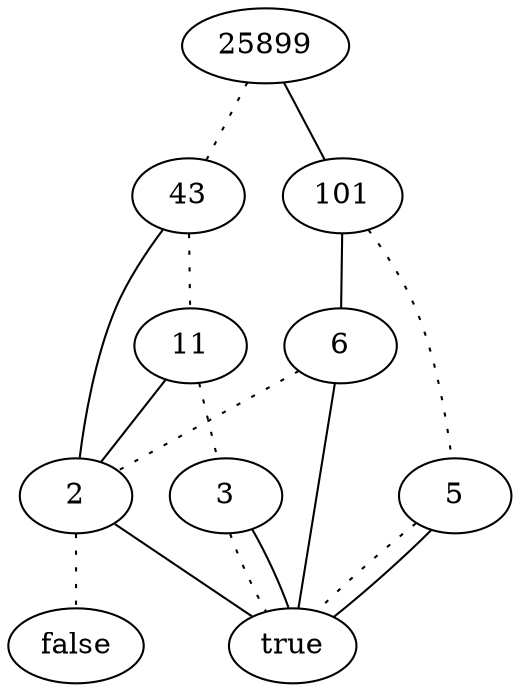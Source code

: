 graph {
25899 -- 43 [style=dotted]
25899 -- 101
43 -- 11 [style=dotted]
43 -- 2
11 -- 3 [style=dotted]
11 -- 2
3 -- true [style=dotted]
3 -- true
2 -- false [style=dotted]
2 -- true
101 -- 5 [style=dotted]
101 -- 6
5 -- true [style=dotted]
5 -- true
6 -- 2 [style=dotted]
6 -- true
}